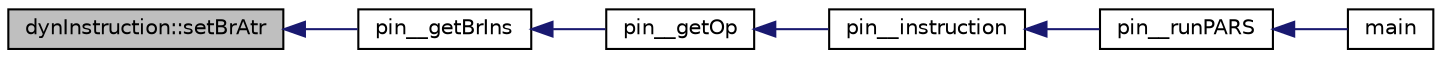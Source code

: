 digraph G
{
  edge [fontname="Helvetica",fontsize="10",labelfontname="Helvetica",labelfontsize="10"];
  node [fontname="Helvetica",fontsize="10",shape=record];
  rankdir=LR;
  Node1 [label="dynInstruction::setBrAtr",height=0.2,width=0.4,color="black", fillcolor="grey75", style="filled" fontcolor="black"];
  Node1 -> Node2 [dir=back,color="midnightblue",fontsize="10",style="solid",fontname="Helvetica"];
  Node2 [label="pin__getBrIns",height=0.2,width=0.4,color="black", fillcolor="white", style="filled",URL="$uOpGen_8h.html#af7f34b685898c97d1975898f7ee175b8"];
  Node2 -> Node3 [dir=back,color="midnightblue",fontsize="10",style="solid",fontname="Helvetica"];
  Node3 [label="pin__getOp",height=0.2,width=0.4,color="black", fillcolor="white", style="filled",URL="$uOpGen_8h.html#a6777e8da5be4487ce0593885ff1c1baf"];
  Node3 -> Node4 [dir=back,color="midnightblue",fontsize="10",style="solid",fontname="Helvetica"];
  Node4 [label="pin__instruction",height=0.2,width=0.4,color="black", fillcolor="white", style="filled",URL="$pars_8h.html#ab0a8272b1f7008f664454551f542fd63"];
  Node4 -> Node5 [dir=back,color="midnightblue",fontsize="10",style="solid",fontname="Helvetica"];
  Node5 [label="pin__runPARS",height=0.2,width=0.4,color="black", fillcolor="white", style="filled",URL="$pars_8h.html#ace0fa7dabd943b7f226518d8f2eceef8"];
  Node5 -> Node6 [dir=back,color="midnightblue",fontsize="10",style="solid",fontname="Helvetica"];
  Node6 [label="main",height=0.2,width=0.4,color="black", fillcolor="white", style="filled",URL="$main__pars_8cpp.html#a0ddf1224851353fc92bfbff6f499fa97"];
}
